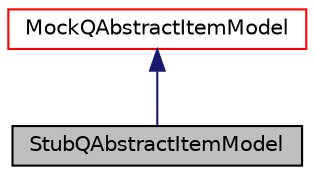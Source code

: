 digraph "StubQAbstractItemModel"
{
 // LATEX_PDF_SIZE
  edge [fontname="Helvetica",fontsize="10",labelfontname="Helvetica",labelfontsize="10"];
  node [fontname="Helvetica",fontsize="10",shape=record];
  Node1 [label="StubQAbstractItemModel",height=0.2,width=0.4,color="black", fillcolor="grey75", style="filled", fontcolor="black",tooltip=" "];
  Node2 -> Node1 [dir="back",color="midnightblue",fontsize="10",style="solid",fontname="Helvetica"];
  Node2 [label="MockQAbstractItemModel",height=0.2,width=0.4,color="red", fillcolor="white", style="filled",URL="$struct_mock_q_abstract_item_model.html",tooltip=" "];
}

